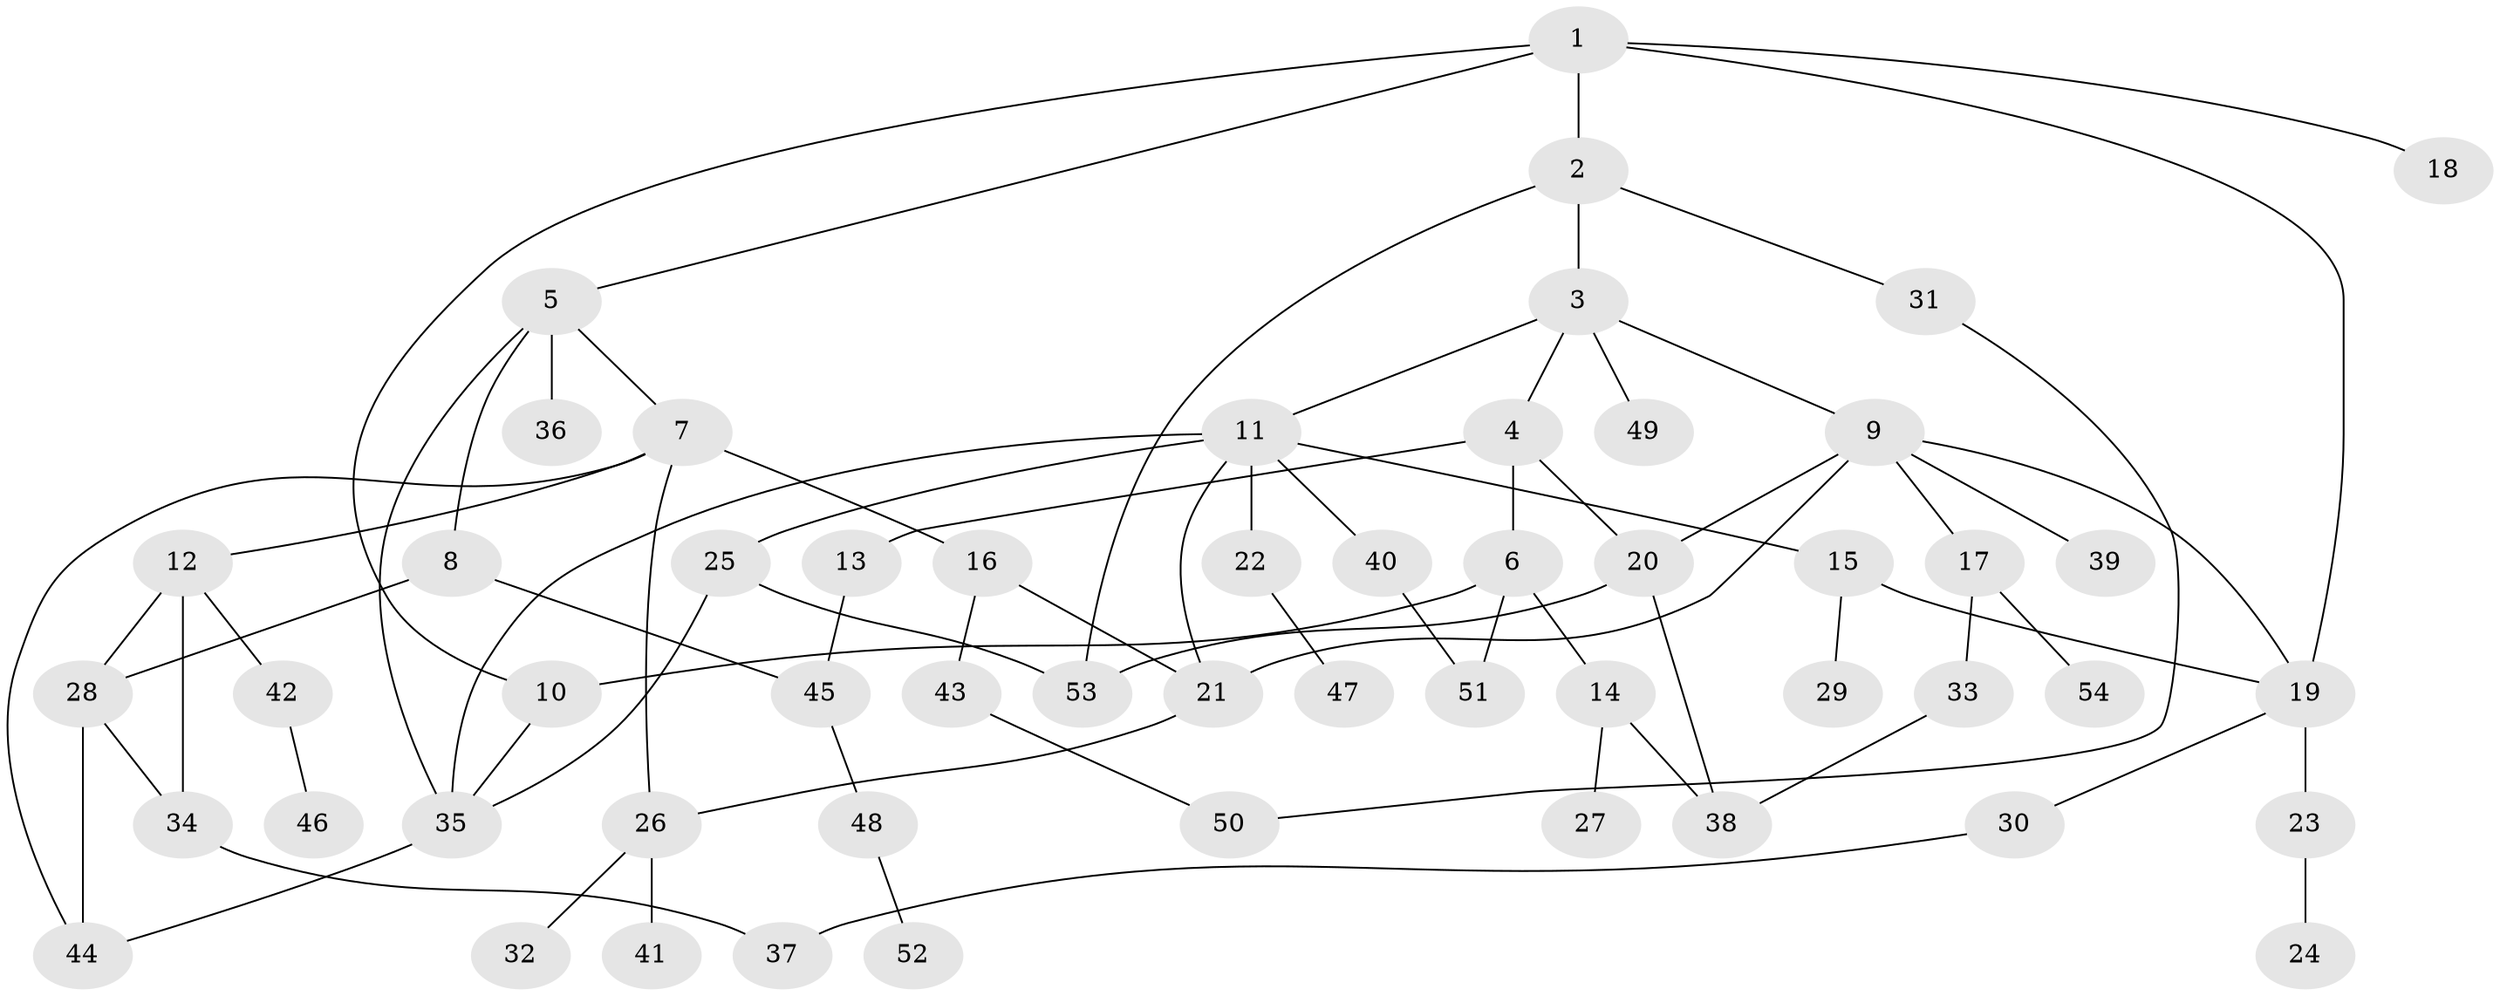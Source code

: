 // Generated by graph-tools (version 1.1) at 2025/34/03/09/25 02:34:19]
// undirected, 54 vertices, 75 edges
graph export_dot {
graph [start="1"]
  node [color=gray90,style=filled];
  1;
  2;
  3;
  4;
  5;
  6;
  7;
  8;
  9;
  10;
  11;
  12;
  13;
  14;
  15;
  16;
  17;
  18;
  19;
  20;
  21;
  22;
  23;
  24;
  25;
  26;
  27;
  28;
  29;
  30;
  31;
  32;
  33;
  34;
  35;
  36;
  37;
  38;
  39;
  40;
  41;
  42;
  43;
  44;
  45;
  46;
  47;
  48;
  49;
  50;
  51;
  52;
  53;
  54;
  1 -- 2;
  1 -- 5;
  1 -- 10;
  1 -- 18;
  1 -- 19;
  2 -- 3;
  2 -- 31;
  2 -- 53;
  3 -- 4;
  3 -- 9;
  3 -- 11;
  3 -- 49;
  4 -- 6;
  4 -- 13;
  4 -- 20;
  5 -- 7;
  5 -- 8;
  5 -- 36;
  5 -- 35;
  6 -- 14;
  6 -- 51;
  6 -- 10;
  7 -- 12;
  7 -- 16;
  7 -- 26;
  7 -- 44;
  8 -- 45;
  8 -- 28;
  9 -- 17;
  9 -- 39;
  9 -- 20;
  9 -- 19;
  9 -- 21;
  10 -- 35;
  11 -- 15;
  11 -- 22;
  11 -- 25;
  11 -- 40;
  11 -- 35;
  11 -- 21;
  12 -- 28;
  12 -- 34;
  12 -- 42;
  13 -- 45;
  14 -- 27;
  14 -- 38;
  15 -- 19;
  15 -- 29;
  16 -- 21;
  16 -- 43;
  17 -- 33;
  17 -- 54;
  19 -- 23;
  19 -- 30;
  20 -- 38;
  20 -- 53;
  21 -- 26;
  22 -- 47;
  23 -- 24;
  25 -- 53;
  25 -- 35;
  26 -- 32;
  26 -- 41;
  28 -- 34;
  28 -- 44;
  30 -- 37;
  31 -- 50;
  33 -- 38;
  34 -- 37;
  35 -- 44;
  40 -- 51;
  42 -- 46;
  43 -- 50;
  45 -- 48;
  48 -- 52;
}
